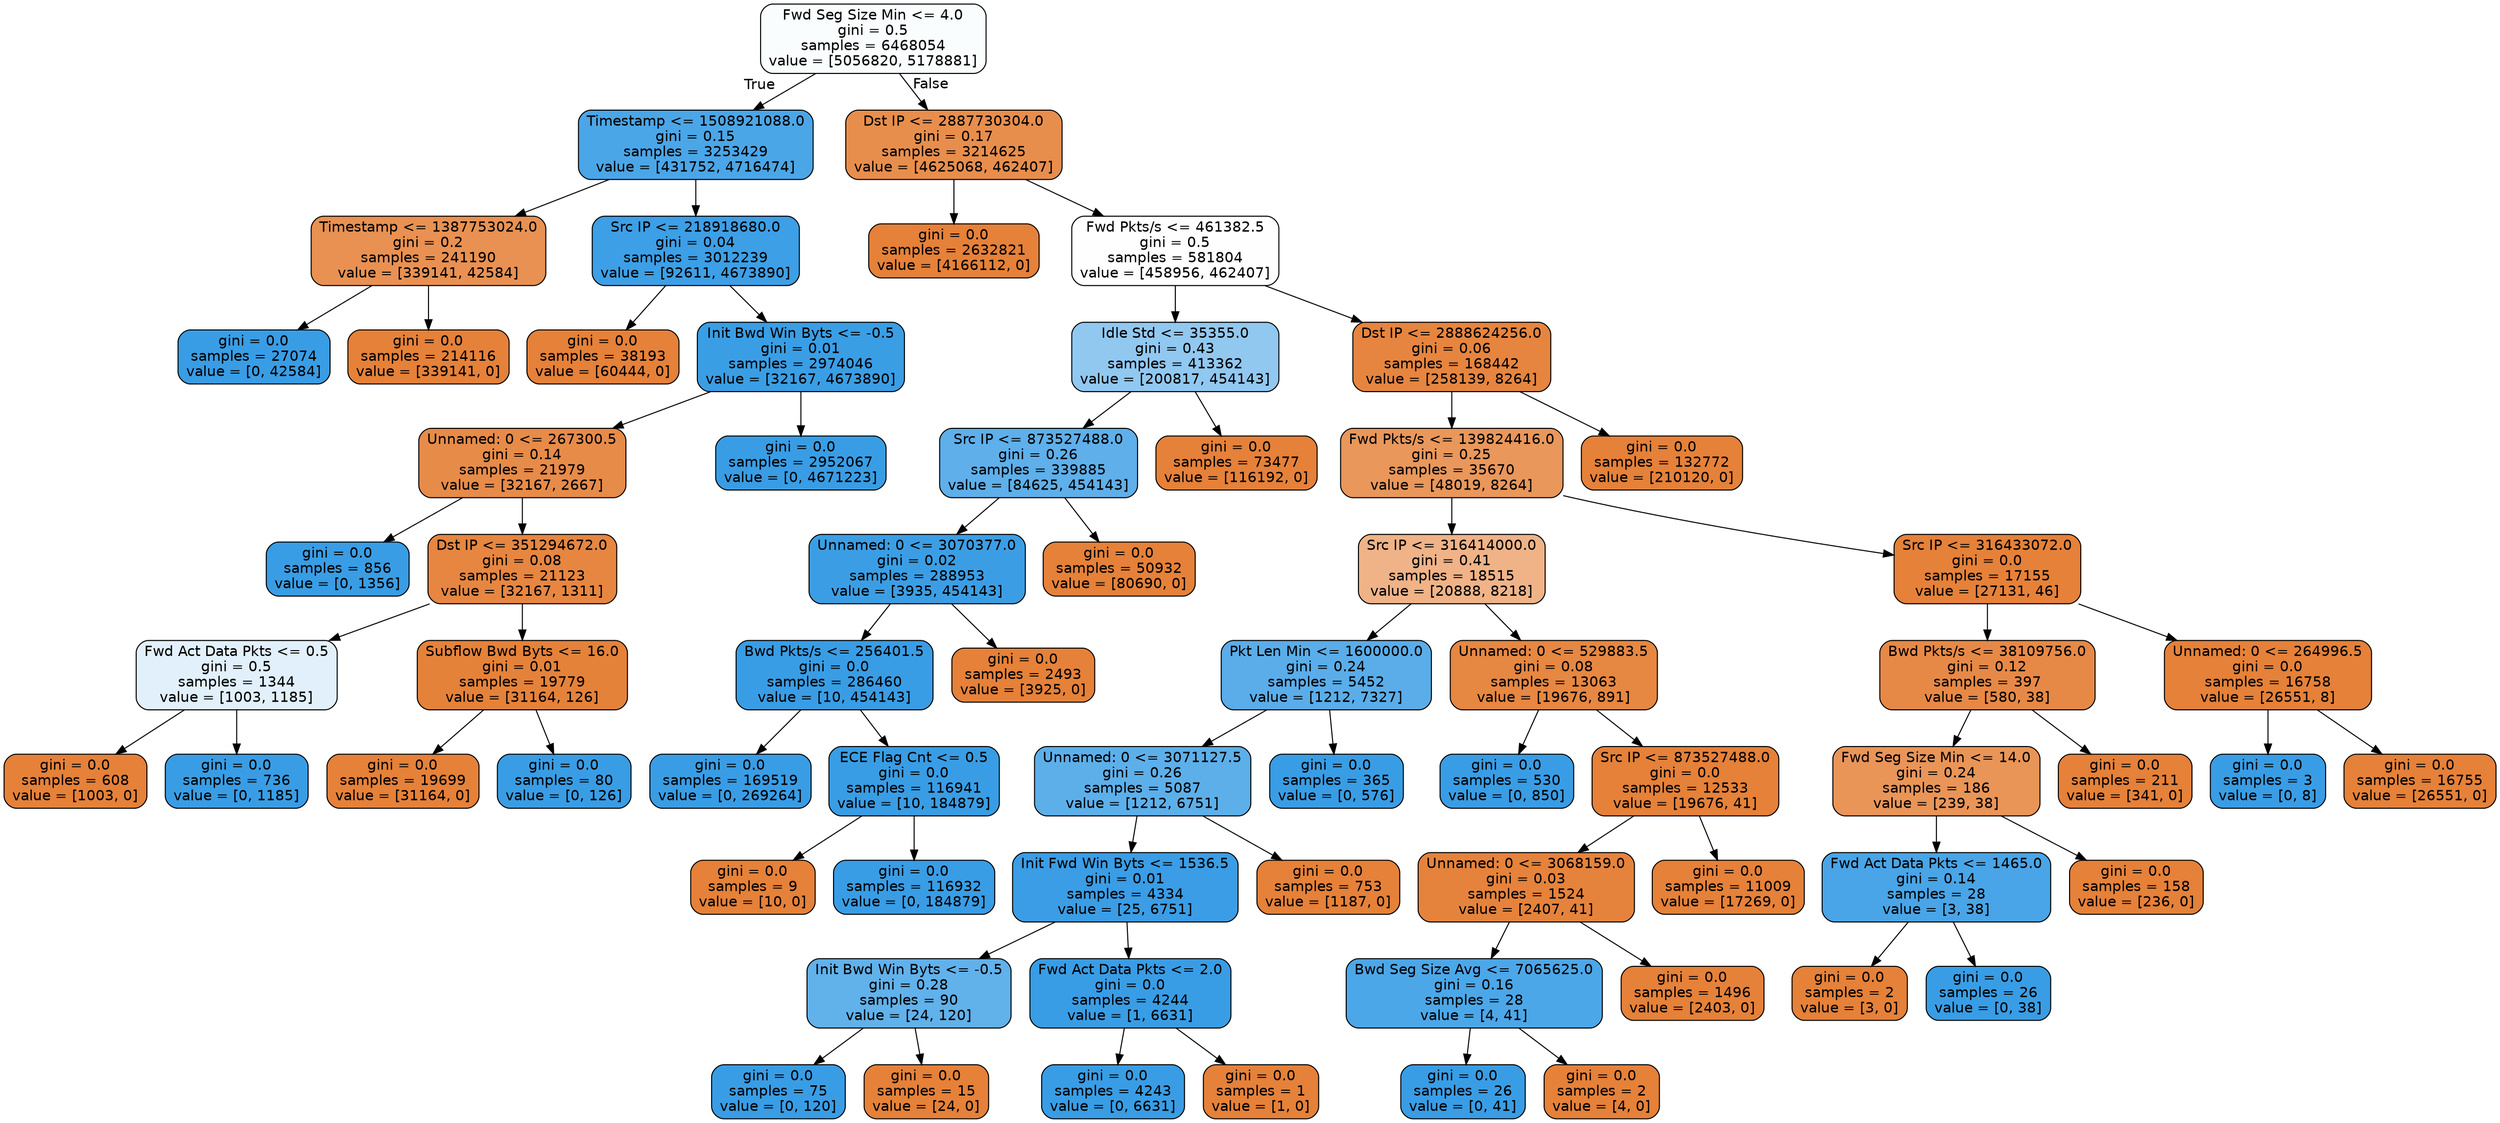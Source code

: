 digraph Tree {
node [shape=box, style="filled, rounded", color="black", fontname="helvetica"] ;
edge [fontname="helvetica"] ;
0 [label="Fwd Seg Size Min <= 4.0\ngini = 0.5\nsamples = 6468054\nvalue = [5056820, 5178881]", fillcolor="#fafdfe"] ;
1 [label="Timestamp <= 1508921088.0\ngini = 0.15\nsamples = 3253429\nvalue = [431752, 4716474]", fillcolor="#4ba6e7"] ;
0 -> 1 [labeldistance=2.5, labelangle=45, headlabel="True"] ;
2 [label="Timestamp <= 1387753024.0\ngini = 0.2\nsamples = 241190\nvalue = [339141, 42584]", fillcolor="#e89152"] ;
1 -> 2 ;
3 [label="gini = 0.0\nsamples = 27074\nvalue = [0, 42584]", fillcolor="#399de5"] ;
2 -> 3 ;
4 [label="gini = 0.0\nsamples = 214116\nvalue = [339141, 0]", fillcolor="#e58139"] ;
2 -> 4 ;
5 [label="Src IP <= 218918680.0\ngini = 0.04\nsamples = 3012239\nvalue = [92611, 4673890]", fillcolor="#3d9fe6"] ;
1 -> 5 ;
6 [label="gini = 0.0\nsamples = 38193\nvalue = [60444, 0]", fillcolor="#e58139"] ;
5 -> 6 ;
7 [label="Init Bwd Win Byts <= -0.5\ngini = 0.01\nsamples = 2974046\nvalue = [32167, 4673890]", fillcolor="#3a9ee5"] ;
5 -> 7 ;
8 [label="Unnamed: 0 <= 267300.5\ngini = 0.14\nsamples = 21979\nvalue = [32167, 2667]", fillcolor="#e78b49"] ;
7 -> 8 ;
9 [label="gini = 0.0\nsamples = 856\nvalue = [0, 1356]", fillcolor="#399de5"] ;
8 -> 9 ;
10 [label="Dst IP <= 351294672.0\ngini = 0.08\nsamples = 21123\nvalue = [32167, 1311]", fillcolor="#e68641"] ;
8 -> 10 ;
11 [label="Fwd Act Data Pkts <= 0.5\ngini = 0.5\nsamples = 1344\nvalue = [1003, 1185]", fillcolor="#e1f0fb"] ;
10 -> 11 ;
12 [label="gini = 0.0\nsamples = 608\nvalue = [1003, 0]", fillcolor="#e58139"] ;
11 -> 12 ;
13 [label="gini = 0.0\nsamples = 736\nvalue = [0, 1185]", fillcolor="#399de5"] ;
11 -> 13 ;
14 [label="Subflow Bwd Byts <= 16.0\ngini = 0.01\nsamples = 19779\nvalue = [31164, 126]", fillcolor="#e5823a"] ;
10 -> 14 ;
15 [label="gini = 0.0\nsamples = 19699\nvalue = [31164, 0]", fillcolor="#e58139"] ;
14 -> 15 ;
16 [label="gini = 0.0\nsamples = 80\nvalue = [0, 126]", fillcolor="#399de5"] ;
14 -> 16 ;
17 [label="gini = 0.0\nsamples = 2952067\nvalue = [0, 4671223]", fillcolor="#399de5"] ;
7 -> 17 ;
18 [label="Dst IP <= 2887730304.0\ngini = 0.17\nsamples = 3214625\nvalue = [4625068, 462407]", fillcolor="#e88e4d"] ;
0 -> 18 [labeldistance=2.5, labelangle=-45, headlabel="False"] ;
19 [label="gini = 0.0\nsamples = 2632821\nvalue = [4166112, 0]", fillcolor="#e58139"] ;
18 -> 19 ;
20 [label="Fwd Pkts/s <= 461382.5\ngini = 0.5\nsamples = 581804\nvalue = [458956, 462407]", fillcolor="#fefeff"] ;
18 -> 20 ;
21 [label="Idle Std <= 35355.0\ngini = 0.43\nsamples = 413362\nvalue = [200817, 454143]", fillcolor="#91c8f0"] ;
20 -> 21 ;
22 [label="Src IP <= 873527488.0\ngini = 0.26\nsamples = 339885\nvalue = [84625, 454143]", fillcolor="#5eafea"] ;
21 -> 22 ;
23 [label="Unnamed: 0 <= 3070377.0\ngini = 0.02\nsamples = 288953\nvalue = [3935, 454143]", fillcolor="#3b9ee5"] ;
22 -> 23 ;
24 [label="Bwd Pkts/s <= 256401.5\ngini = 0.0\nsamples = 286460\nvalue = [10, 454143]", fillcolor="#399de5"] ;
23 -> 24 ;
25 [label="gini = 0.0\nsamples = 169519\nvalue = [0, 269264]", fillcolor="#399de5"] ;
24 -> 25 ;
26 [label="ECE Flag Cnt <= 0.5\ngini = 0.0\nsamples = 116941\nvalue = [10, 184879]", fillcolor="#399de5"] ;
24 -> 26 ;
27 [label="gini = 0.0\nsamples = 9\nvalue = [10, 0]", fillcolor="#e58139"] ;
26 -> 27 ;
28 [label="gini = 0.0\nsamples = 116932\nvalue = [0, 184879]", fillcolor="#399de5"] ;
26 -> 28 ;
29 [label="gini = 0.0\nsamples = 2493\nvalue = [3925, 0]", fillcolor="#e58139"] ;
23 -> 29 ;
30 [label="gini = 0.0\nsamples = 50932\nvalue = [80690, 0]", fillcolor="#e58139"] ;
22 -> 30 ;
31 [label="gini = 0.0\nsamples = 73477\nvalue = [116192, 0]", fillcolor="#e58139"] ;
21 -> 31 ;
32 [label="Dst IP <= 2888624256.0\ngini = 0.06\nsamples = 168442\nvalue = [258139, 8264]", fillcolor="#e6853f"] ;
20 -> 32 ;
33 [label="Fwd Pkts/s <= 139824416.0\ngini = 0.25\nsamples = 35670\nvalue = [48019, 8264]", fillcolor="#e9975b"] ;
32 -> 33 ;
34 [label="Src IP <= 316414000.0\ngini = 0.41\nsamples = 18515\nvalue = [20888, 8218]", fillcolor="#efb387"] ;
33 -> 34 ;
35 [label="Pkt Len Min <= 1600000.0\ngini = 0.24\nsamples = 5452\nvalue = [1212, 7327]", fillcolor="#5aade9"] ;
34 -> 35 ;
36 [label="Unnamed: 0 <= 3071127.5\ngini = 0.26\nsamples = 5087\nvalue = [1212, 6751]", fillcolor="#5dafea"] ;
35 -> 36 ;
37 [label="Init Fwd Win Byts <= 1536.5\ngini = 0.01\nsamples = 4334\nvalue = [25, 6751]", fillcolor="#3a9de5"] ;
36 -> 37 ;
38 [label="Init Bwd Win Byts <= -0.5\ngini = 0.28\nsamples = 90\nvalue = [24, 120]", fillcolor="#61b1ea"] ;
37 -> 38 ;
39 [label="gini = 0.0\nsamples = 75\nvalue = [0, 120]", fillcolor="#399de5"] ;
38 -> 39 ;
40 [label="gini = 0.0\nsamples = 15\nvalue = [24, 0]", fillcolor="#e58139"] ;
38 -> 40 ;
41 [label="Fwd Act Data Pkts <= 2.0\ngini = 0.0\nsamples = 4244\nvalue = [1, 6631]", fillcolor="#399de5"] ;
37 -> 41 ;
42 [label="gini = 0.0\nsamples = 4243\nvalue = [0, 6631]", fillcolor="#399de5"] ;
41 -> 42 ;
43 [label="gini = 0.0\nsamples = 1\nvalue = [1, 0]", fillcolor="#e58139"] ;
41 -> 43 ;
44 [label="gini = 0.0\nsamples = 753\nvalue = [1187, 0]", fillcolor="#e58139"] ;
36 -> 44 ;
45 [label="gini = 0.0\nsamples = 365\nvalue = [0, 576]", fillcolor="#399de5"] ;
35 -> 45 ;
46 [label="Unnamed: 0 <= 529883.5\ngini = 0.08\nsamples = 13063\nvalue = [19676, 891]", fillcolor="#e68742"] ;
34 -> 46 ;
47 [label="gini = 0.0\nsamples = 530\nvalue = [0, 850]", fillcolor="#399de5"] ;
46 -> 47 ;
48 [label="Src IP <= 873527488.0\ngini = 0.0\nsamples = 12533\nvalue = [19676, 41]", fillcolor="#e58139"] ;
46 -> 48 ;
49 [label="Unnamed: 0 <= 3068159.0\ngini = 0.03\nsamples = 1524\nvalue = [2407, 41]", fillcolor="#e5833c"] ;
48 -> 49 ;
50 [label="Bwd Seg Size Avg <= 7065625.0\ngini = 0.16\nsamples = 28\nvalue = [4, 41]", fillcolor="#4ca7e8"] ;
49 -> 50 ;
51 [label="gini = 0.0\nsamples = 26\nvalue = [0, 41]", fillcolor="#399de5"] ;
50 -> 51 ;
52 [label="gini = 0.0\nsamples = 2\nvalue = [4, 0]", fillcolor="#e58139"] ;
50 -> 52 ;
53 [label="gini = 0.0\nsamples = 1496\nvalue = [2403, 0]", fillcolor="#e58139"] ;
49 -> 53 ;
54 [label="gini = 0.0\nsamples = 11009\nvalue = [17269, 0]", fillcolor="#e58139"] ;
48 -> 54 ;
55 [label="Src IP <= 316433072.0\ngini = 0.0\nsamples = 17155\nvalue = [27131, 46]", fillcolor="#e58139"] ;
33 -> 55 ;
56 [label="Bwd Pkts/s <= 38109756.0\ngini = 0.12\nsamples = 397\nvalue = [580, 38]", fillcolor="#e78946"] ;
55 -> 56 ;
57 [label="Fwd Seg Size Min <= 14.0\ngini = 0.24\nsamples = 186\nvalue = [239, 38]", fillcolor="#e99558"] ;
56 -> 57 ;
58 [label="Fwd Act Data Pkts <= 1465.0\ngini = 0.14\nsamples = 28\nvalue = [3, 38]", fillcolor="#49a5e7"] ;
57 -> 58 ;
59 [label="gini = 0.0\nsamples = 2\nvalue = [3, 0]", fillcolor="#e58139"] ;
58 -> 59 ;
60 [label="gini = 0.0\nsamples = 26\nvalue = [0, 38]", fillcolor="#399de5"] ;
58 -> 60 ;
61 [label="gini = 0.0\nsamples = 158\nvalue = [236, 0]", fillcolor="#e58139"] ;
57 -> 61 ;
62 [label="gini = 0.0\nsamples = 211\nvalue = [341, 0]", fillcolor="#e58139"] ;
56 -> 62 ;
63 [label="Unnamed: 0 <= 264996.5\ngini = 0.0\nsamples = 16758\nvalue = [26551, 8]", fillcolor="#e58139"] ;
55 -> 63 ;
64 [label="gini = 0.0\nsamples = 3\nvalue = [0, 8]", fillcolor="#399de5"] ;
63 -> 64 ;
65 [label="gini = 0.0\nsamples = 16755\nvalue = [26551, 0]", fillcolor="#e58139"] ;
63 -> 65 ;
66 [label="gini = 0.0\nsamples = 132772\nvalue = [210120, 0]", fillcolor="#e58139"] ;
32 -> 66 ;
}